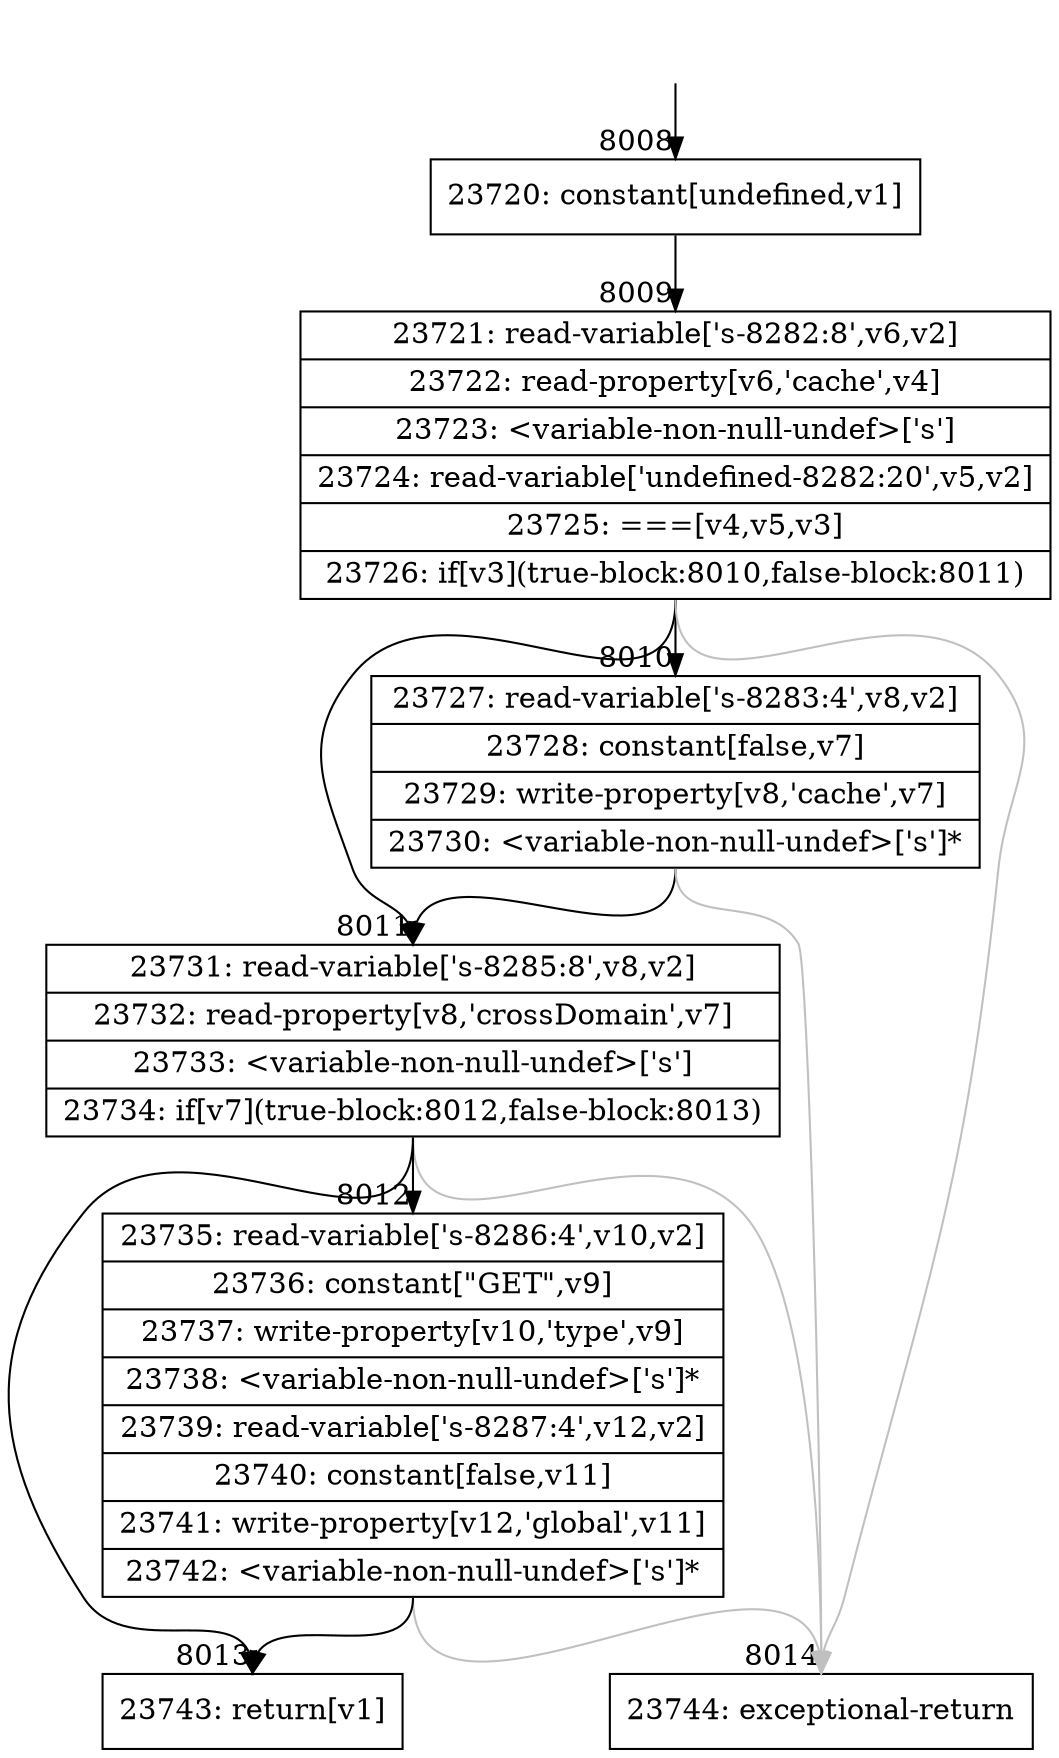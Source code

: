 digraph {
rankdir="TD"
BB_entry495[shape=none,label=""];
BB_entry495 -> BB8008 [tailport=s, headport=n, headlabel="    8008"]
BB8008 [shape=record label="{23720: constant[undefined,v1]}" ] 
BB8008 -> BB8009 [tailport=s, headport=n, headlabel="      8009"]
BB8009 [shape=record label="{23721: read-variable['s-8282:8',v6,v2]|23722: read-property[v6,'cache',v4]|23723: \<variable-non-null-undef\>['s']|23724: read-variable['undefined-8282:20',v5,v2]|23725: ===[v4,v5,v3]|23726: if[v3](true-block:8010,false-block:8011)}" ] 
BB8009 -> BB8010 [tailport=s, headport=n, headlabel="      8010"]
BB8009 -> BB8011 [tailport=s, headport=n, headlabel="      8011"]
BB8009 -> BB8014 [tailport=s, headport=n, color=gray, headlabel="      8014"]
BB8010 [shape=record label="{23727: read-variable['s-8283:4',v8,v2]|23728: constant[false,v7]|23729: write-property[v8,'cache',v7]|23730: \<variable-non-null-undef\>['s']*}" ] 
BB8010 -> BB8011 [tailport=s, headport=n]
BB8010 -> BB8014 [tailport=s, headport=n, color=gray]
BB8011 [shape=record label="{23731: read-variable['s-8285:8',v8,v2]|23732: read-property[v8,'crossDomain',v7]|23733: \<variable-non-null-undef\>['s']|23734: if[v7](true-block:8012,false-block:8013)}" ] 
BB8011 -> BB8012 [tailport=s, headport=n, headlabel="      8012"]
BB8011 -> BB8013 [tailport=s, headport=n, headlabel="      8013"]
BB8011 -> BB8014 [tailport=s, headport=n, color=gray]
BB8012 [shape=record label="{23735: read-variable['s-8286:4',v10,v2]|23736: constant[\"GET\",v9]|23737: write-property[v10,'type',v9]|23738: \<variable-non-null-undef\>['s']*|23739: read-variable['s-8287:4',v12,v2]|23740: constant[false,v11]|23741: write-property[v12,'global',v11]|23742: \<variable-non-null-undef\>['s']*}" ] 
BB8012 -> BB8013 [tailport=s, headport=n]
BB8012 -> BB8014 [tailport=s, headport=n, color=gray]
BB8013 [shape=record label="{23743: return[v1]}" ] 
BB8014 [shape=record label="{23744: exceptional-return}" ] 
}
